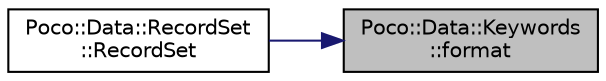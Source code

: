 digraph "Poco::Data::Keywords::format"
{
 // LATEX_PDF_SIZE
  edge [fontname="Helvetica",fontsize="10",labelfontname="Helvetica",labelfontsize="10"];
  node [fontname="Helvetica",fontsize="10",shape=record];
  rankdir="RL";
  Node1 [label="Poco::Data::Keywords\l::format",height=0.2,width=0.4,color="black", fillcolor="grey75", style="filled", fontcolor="black",tooltip="Utility function used to pass formatter to the statement."];
  Node1 -> Node2 [dir="back",color="midnightblue",fontsize="10",style="solid",fontname="Helvetica"];
  Node2 [label="Poco::Data::RecordSet\l::RecordSet",height=0.2,width=0.4,color="black", fillcolor="white", style="filled",URL="$classPoco_1_1Data_1_1RecordSet.html#acc5b9d52de474f012f4c2252ba79a23a",tooltip="Creates the RecordSet."];
}
